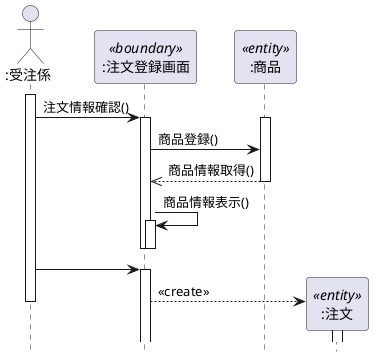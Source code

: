 @startuml
hide footbox
Actor ":受注係" as orderP
participant ":注文登録画面" as register <<boundary>>
participant ":商品" as product <<entity>>
participant ":注文" as order <<entity>>

activate orderP
    orderP -> register:注文情報確認()
    activate register
        activate product
            register -> product:商品登録()
            register <<-- product:商品情報取得()
        deactivate product
        register -> register:商品情報表示()
        activate register
        deactivate register
    deactivate register
    orderP -> register
    activate register
    create order
    register --> order:<<create>>
    activate order
    deactivate order
deactivate orderP

@enduml